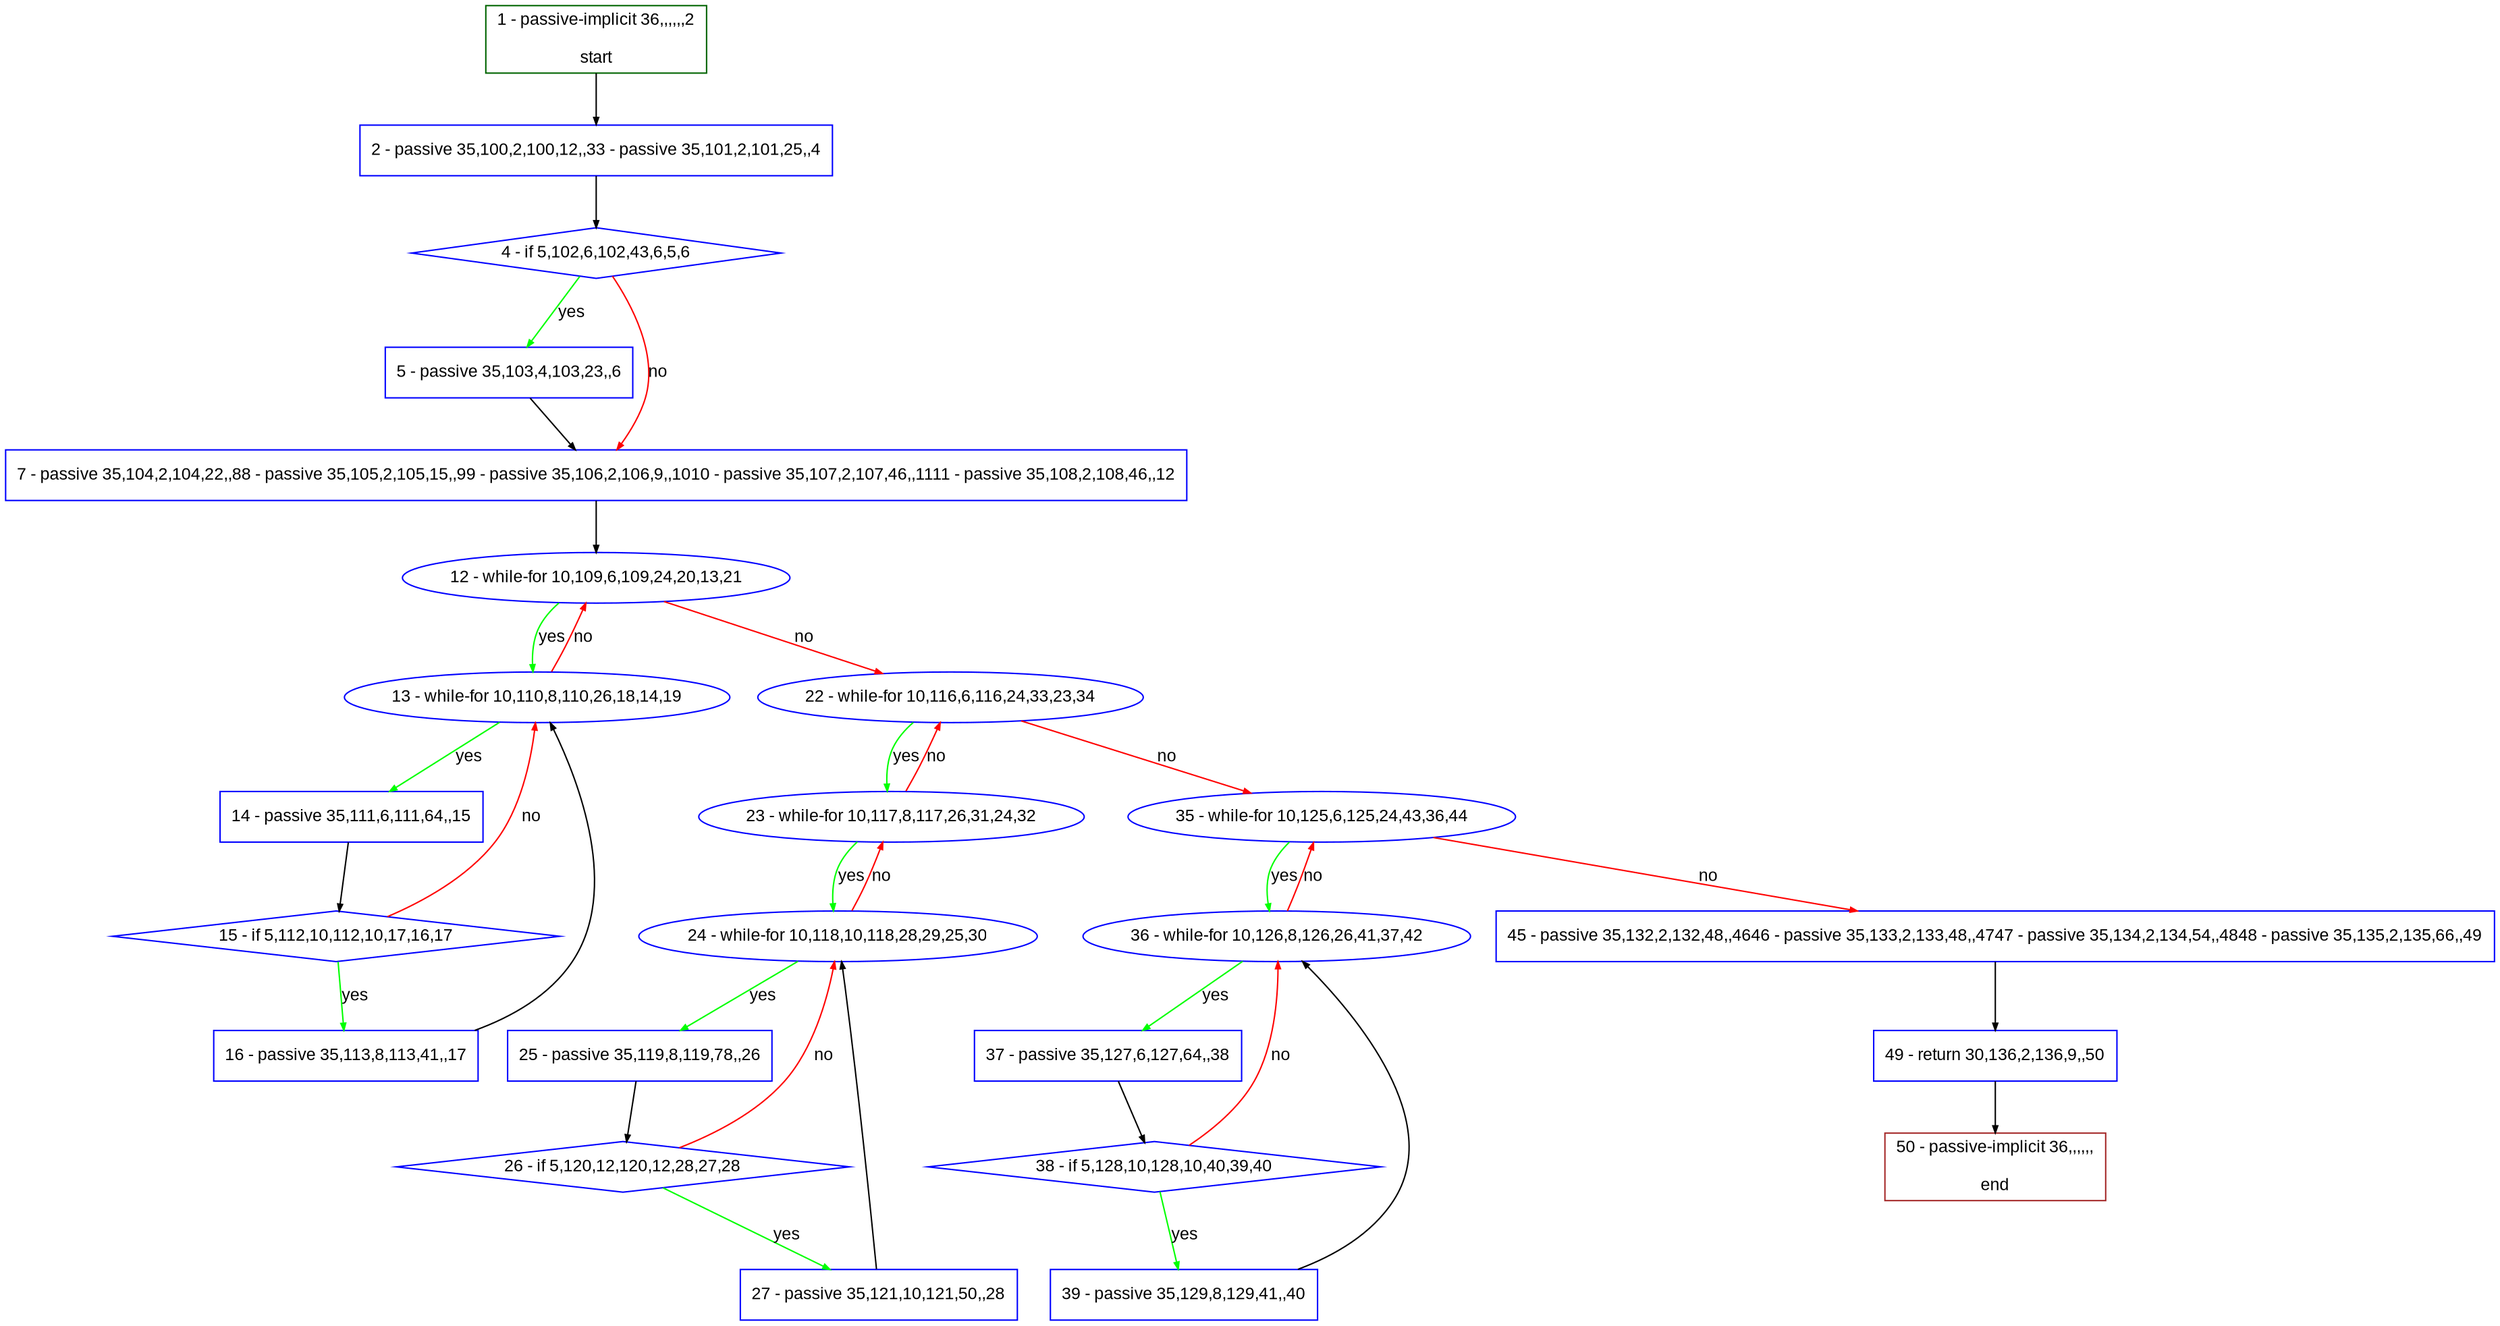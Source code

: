 digraph "" {
  graph [pack="true", label="", fontsize="12", packmode="clust", fontname="Arial", fillcolor="#FFFFCC", bgcolor="white", style="rounded,filled", compound="true"];
  node [node_initialized="no", label="", color="grey", fontsize="12", fillcolor="white", fontname="Arial", style="filled", shape="rectangle", compound="true", fixedsize="false"];
  edge [fontcolor="black", arrowhead="normal", arrowtail="none", arrowsize="0.5", ltail="", label="", color="black", fontsize="12", lhead="", fontname="Arial", dir="forward", compound="true"];
  __N1 [label="2 - passive 35,100,2,100,12,,33 - passive 35,101,2,101,25,,4", color="#0000ff", fillcolor="#ffffff", style="filled", shape="box"];
  __N2 [label="1 - passive-implicit 36,,,,,,2\n\nstart", color="#006400", fillcolor="#ffffff", style="filled", shape="box"];
  __N3 [label="4 - if 5,102,6,102,43,6,5,6", color="#0000ff", fillcolor="#ffffff", style="filled", shape="diamond"];
  __N4 [label="5 - passive 35,103,4,103,23,,6", color="#0000ff", fillcolor="#ffffff", style="filled", shape="box"];
  __N5 [label="7 - passive 35,104,2,104,22,,88 - passive 35,105,2,105,15,,99 - passive 35,106,2,106,9,,1010 - passive 35,107,2,107,46,,1111 - passive 35,108,2,108,46,,12", color="#0000ff", fillcolor="#ffffff", style="filled", shape="box"];
  __N6 [label="12 - while-for 10,109,6,109,24,20,13,21", color="#0000ff", fillcolor="#ffffff", style="filled", shape="oval"];
  __N7 [label="13 - while-for 10,110,8,110,26,18,14,19", color="#0000ff", fillcolor="#ffffff", style="filled", shape="oval"];
  __N8 [label="22 - while-for 10,116,6,116,24,33,23,34", color="#0000ff", fillcolor="#ffffff", style="filled", shape="oval"];
  __N9 [label="14 - passive 35,111,6,111,64,,15", color="#0000ff", fillcolor="#ffffff", style="filled", shape="box"];
  __N10 [label="15 - if 5,112,10,112,10,17,16,17", color="#0000ff", fillcolor="#ffffff", style="filled", shape="diamond"];
  __N11 [label="16 - passive 35,113,8,113,41,,17", color="#0000ff", fillcolor="#ffffff", style="filled", shape="box"];
  __N12 [label="23 - while-for 10,117,8,117,26,31,24,32", color="#0000ff", fillcolor="#ffffff", style="filled", shape="oval"];
  __N13 [label="35 - while-for 10,125,6,125,24,43,36,44", color="#0000ff", fillcolor="#ffffff", style="filled", shape="oval"];
  __N14 [label="24 - while-for 10,118,10,118,28,29,25,30", color="#0000ff", fillcolor="#ffffff", style="filled", shape="oval"];
  __N15 [label="25 - passive 35,119,8,119,78,,26", color="#0000ff", fillcolor="#ffffff", style="filled", shape="box"];
  __N16 [label="26 - if 5,120,12,120,12,28,27,28", color="#0000ff", fillcolor="#ffffff", style="filled", shape="diamond"];
  __N17 [label="27 - passive 35,121,10,121,50,,28", color="#0000ff", fillcolor="#ffffff", style="filled", shape="box"];
  __N18 [label="36 - while-for 10,126,8,126,26,41,37,42", color="#0000ff", fillcolor="#ffffff", style="filled", shape="oval"];
  __N19 [label="45 - passive 35,132,2,132,48,,4646 - passive 35,133,2,133,48,,4747 - passive 35,134,2,134,54,,4848 - passive 35,135,2,135,66,,49", color="#0000ff", fillcolor="#ffffff", style="filled", shape="box"];
  __N20 [label="37 - passive 35,127,6,127,64,,38", color="#0000ff", fillcolor="#ffffff", style="filled", shape="box"];
  __N21 [label="38 - if 5,128,10,128,10,40,39,40", color="#0000ff", fillcolor="#ffffff", style="filled", shape="diamond"];
  __N22 [label="39 - passive 35,129,8,129,41,,40", color="#0000ff", fillcolor="#ffffff", style="filled", shape="box"];
  __N23 [label="49 - return 30,136,2,136,9,,50", color="#0000ff", fillcolor="#ffffff", style="filled", shape="box"];
  __N24 [label="50 - passive-implicit 36,,,,,,\n\nend", color="#a52a2a", fillcolor="#ffffff", style="filled", shape="box"];
  __N2 -> __N1 [arrowhead="normal", arrowtail="none", color="#000000", label="", dir="forward"];
  __N1 -> __N3 [arrowhead="normal", arrowtail="none", color="#000000", label="", dir="forward"];
  __N3 -> __N4 [arrowhead="normal", arrowtail="none", color="#00ff00", label="yes", dir="forward"];
  __N3 -> __N5 [arrowhead="normal", arrowtail="none", color="#ff0000", label="no", dir="forward"];
  __N4 -> __N5 [arrowhead="normal", arrowtail="none", color="#000000", label="", dir="forward"];
  __N5 -> __N6 [arrowhead="normal", arrowtail="none", color="#000000", label="", dir="forward"];
  __N6 -> __N7 [arrowhead="normal", arrowtail="none", color="#00ff00", label="yes", dir="forward"];
  __N7 -> __N6 [arrowhead="normal", arrowtail="none", color="#ff0000", label="no", dir="forward"];
  __N6 -> __N8 [arrowhead="normal", arrowtail="none", color="#ff0000", label="no", dir="forward"];
  __N7 -> __N9 [arrowhead="normal", arrowtail="none", color="#00ff00", label="yes", dir="forward"];
  __N9 -> __N10 [arrowhead="normal", arrowtail="none", color="#000000", label="", dir="forward"];
  __N10 -> __N7 [arrowhead="normal", arrowtail="none", color="#ff0000", label="no", dir="forward"];
  __N10 -> __N11 [arrowhead="normal", arrowtail="none", color="#00ff00", label="yes", dir="forward"];
  __N11 -> __N7 [arrowhead="normal", arrowtail="none", color="#000000", label="", dir="forward"];
  __N8 -> __N12 [arrowhead="normal", arrowtail="none", color="#00ff00", label="yes", dir="forward"];
  __N12 -> __N8 [arrowhead="normal", arrowtail="none", color="#ff0000", label="no", dir="forward"];
  __N8 -> __N13 [arrowhead="normal", arrowtail="none", color="#ff0000", label="no", dir="forward"];
  __N12 -> __N14 [arrowhead="normal", arrowtail="none", color="#00ff00", label="yes", dir="forward"];
  __N14 -> __N12 [arrowhead="normal", arrowtail="none", color="#ff0000", label="no", dir="forward"];
  __N14 -> __N15 [arrowhead="normal", arrowtail="none", color="#00ff00", label="yes", dir="forward"];
  __N15 -> __N16 [arrowhead="normal", arrowtail="none", color="#000000", label="", dir="forward"];
  __N16 -> __N14 [arrowhead="normal", arrowtail="none", color="#ff0000", label="no", dir="forward"];
  __N16 -> __N17 [arrowhead="normal", arrowtail="none", color="#00ff00", label="yes", dir="forward"];
  __N17 -> __N14 [arrowhead="normal", arrowtail="none", color="#000000", label="", dir="forward"];
  __N13 -> __N18 [arrowhead="normal", arrowtail="none", color="#00ff00", label="yes", dir="forward"];
  __N18 -> __N13 [arrowhead="normal", arrowtail="none", color="#ff0000", label="no", dir="forward"];
  __N13 -> __N19 [arrowhead="normal", arrowtail="none", color="#ff0000", label="no", dir="forward"];
  __N18 -> __N20 [arrowhead="normal", arrowtail="none", color="#00ff00", label="yes", dir="forward"];
  __N20 -> __N21 [arrowhead="normal", arrowtail="none", color="#000000", label="", dir="forward"];
  __N21 -> __N18 [arrowhead="normal", arrowtail="none", color="#ff0000", label="no", dir="forward"];
  __N21 -> __N22 [arrowhead="normal", arrowtail="none", color="#00ff00", label="yes", dir="forward"];
  __N22 -> __N18 [arrowhead="normal", arrowtail="none", color="#000000", label="", dir="forward"];
  __N19 -> __N23 [arrowhead="normal", arrowtail="none", color="#000000", label="", dir="forward"];
  __N23 -> __N24 [arrowhead="normal", arrowtail="none", color="#000000", label="", dir="forward"];
}
